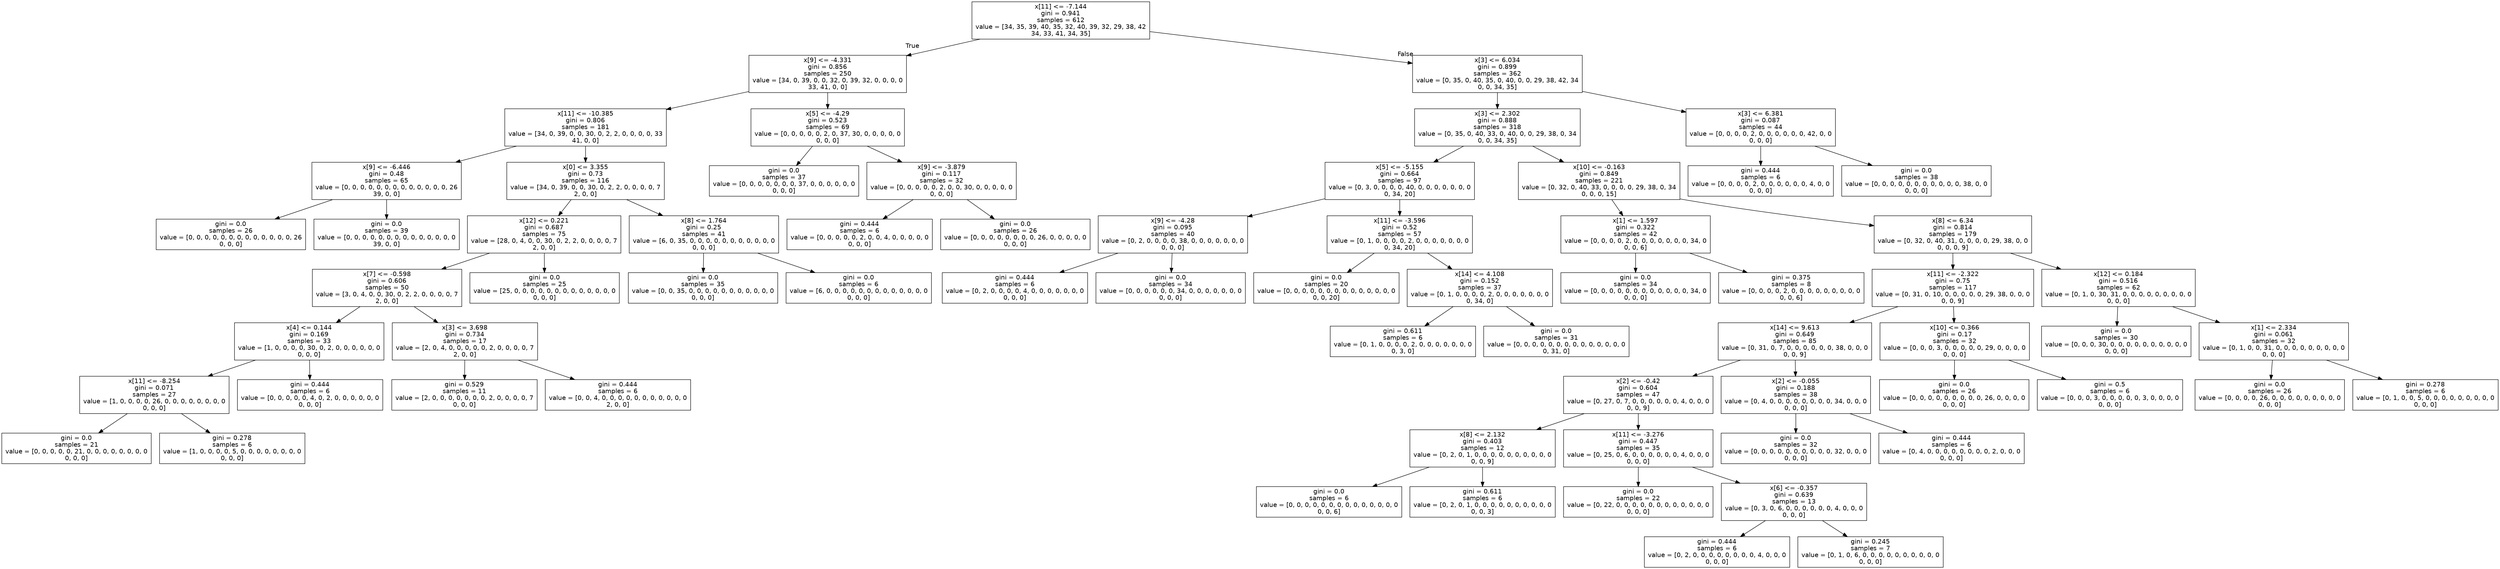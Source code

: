 digraph Tree {
node [shape=box, fontname="helvetica"] ;
edge [fontname="helvetica"] ;
0 [label="x[11] <= -7.144\ngini = 0.941\nsamples = 612\nvalue = [34, 35, 39, 40, 35, 32, 40, 39, 32, 29, 38, 42\n34, 33, 41, 34, 35]"] ;
1 [label="x[9] <= -4.331\ngini = 0.856\nsamples = 250\nvalue = [34, 0, 39, 0, 0, 32, 0, 39, 32, 0, 0, 0, 0\n33, 41, 0, 0]"] ;
0 -> 1 [labeldistance=2.5, labelangle=45, headlabel="True"] ;
2 [label="x[11] <= -10.385\ngini = 0.806\nsamples = 181\nvalue = [34, 0, 39, 0, 0, 30, 0, 2, 2, 0, 0, 0, 0, 33\n41, 0, 0]"] ;
1 -> 2 ;
3 [label="x[9] <= -6.446\ngini = 0.48\nsamples = 65\nvalue = [0, 0, 0, 0, 0, 0, 0, 0, 0, 0, 0, 0, 0, 26\n39, 0, 0]"] ;
2 -> 3 ;
4 [label="gini = 0.0\nsamples = 26\nvalue = [0, 0, 0, 0, 0, 0, 0, 0, 0, 0, 0, 0, 0, 26\n0, 0, 0]"] ;
3 -> 4 ;
5 [label="gini = 0.0\nsamples = 39\nvalue = [0, 0, 0, 0, 0, 0, 0, 0, 0, 0, 0, 0, 0, 0\n39, 0, 0]"] ;
3 -> 5 ;
6 [label="x[0] <= 3.355\ngini = 0.73\nsamples = 116\nvalue = [34, 0, 39, 0, 0, 30, 0, 2, 2, 0, 0, 0, 0, 7\n2, 0, 0]"] ;
2 -> 6 ;
7 [label="x[12] <= 0.221\ngini = 0.687\nsamples = 75\nvalue = [28, 0, 4, 0, 0, 30, 0, 2, 2, 0, 0, 0, 0, 7\n2, 0, 0]"] ;
6 -> 7 ;
8 [label="x[7] <= -0.598\ngini = 0.606\nsamples = 50\nvalue = [3, 0, 4, 0, 0, 30, 0, 2, 2, 0, 0, 0, 0, 7\n2, 0, 0]"] ;
7 -> 8 ;
9 [label="x[4] <= 0.144\ngini = 0.169\nsamples = 33\nvalue = [1, 0, 0, 0, 0, 30, 0, 2, 0, 0, 0, 0, 0, 0\n0, 0, 0]"] ;
8 -> 9 ;
10 [label="x[11] <= -8.254\ngini = 0.071\nsamples = 27\nvalue = [1, 0, 0, 0, 0, 26, 0, 0, 0, 0, 0, 0, 0, 0\n0, 0, 0]"] ;
9 -> 10 ;
11 [label="gini = 0.0\nsamples = 21\nvalue = [0, 0, 0, 0, 0, 21, 0, 0, 0, 0, 0, 0, 0, 0\n0, 0, 0]"] ;
10 -> 11 ;
12 [label="gini = 0.278\nsamples = 6\nvalue = [1, 0, 0, 0, 0, 5, 0, 0, 0, 0, 0, 0, 0, 0\n0, 0, 0]"] ;
10 -> 12 ;
13 [label="gini = 0.444\nsamples = 6\nvalue = [0, 0, 0, 0, 0, 4, 0, 2, 0, 0, 0, 0, 0, 0\n0, 0, 0]"] ;
9 -> 13 ;
14 [label="x[3] <= 3.698\ngini = 0.734\nsamples = 17\nvalue = [2, 0, 4, 0, 0, 0, 0, 0, 2, 0, 0, 0, 0, 7\n2, 0, 0]"] ;
8 -> 14 ;
15 [label="gini = 0.529\nsamples = 11\nvalue = [2, 0, 0, 0, 0, 0, 0, 0, 2, 0, 0, 0, 0, 7\n0, 0, 0]"] ;
14 -> 15 ;
16 [label="gini = 0.444\nsamples = 6\nvalue = [0, 0, 4, 0, 0, 0, 0, 0, 0, 0, 0, 0, 0, 0\n2, 0, 0]"] ;
14 -> 16 ;
17 [label="gini = 0.0\nsamples = 25\nvalue = [25, 0, 0, 0, 0, 0, 0, 0, 0, 0, 0, 0, 0, 0\n0, 0, 0]"] ;
7 -> 17 ;
18 [label="x[8] <= 1.764\ngini = 0.25\nsamples = 41\nvalue = [6, 0, 35, 0, 0, 0, 0, 0, 0, 0, 0, 0, 0, 0\n0, 0, 0]"] ;
6 -> 18 ;
19 [label="gini = 0.0\nsamples = 35\nvalue = [0, 0, 35, 0, 0, 0, 0, 0, 0, 0, 0, 0, 0, 0\n0, 0, 0]"] ;
18 -> 19 ;
20 [label="gini = 0.0\nsamples = 6\nvalue = [6, 0, 0, 0, 0, 0, 0, 0, 0, 0, 0, 0, 0, 0\n0, 0, 0]"] ;
18 -> 20 ;
21 [label="x[5] <= -4.29\ngini = 0.523\nsamples = 69\nvalue = [0, 0, 0, 0, 0, 2, 0, 37, 30, 0, 0, 0, 0, 0\n0, 0, 0]"] ;
1 -> 21 ;
22 [label="gini = 0.0\nsamples = 37\nvalue = [0, 0, 0, 0, 0, 0, 0, 37, 0, 0, 0, 0, 0, 0\n0, 0, 0]"] ;
21 -> 22 ;
23 [label="x[9] <= -3.879\ngini = 0.117\nsamples = 32\nvalue = [0, 0, 0, 0, 0, 2, 0, 0, 30, 0, 0, 0, 0, 0\n0, 0, 0]"] ;
21 -> 23 ;
24 [label="gini = 0.444\nsamples = 6\nvalue = [0, 0, 0, 0, 0, 2, 0, 0, 4, 0, 0, 0, 0, 0\n0, 0, 0]"] ;
23 -> 24 ;
25 [label="gini = 0.0\nsamples = 26\nvalue = [0, 0, 0, 0, 0, 0, 0, 0, 26, 0, 0, 0, 0, 0\n0, 0, 0]"] ;
23 -> 25 ;
26 [label="x[3] <= 6.034\ngini = 0.899\nsamples = 362\nvalue = [0, 35, 0, 40, 35, 0, 40, 0, 0, 29, 38, 42, 34\n0, 0, 34, 35]"] ;
0 -> 26 [labeldistance=2.5, labelangle=-45, headlabel="False"] ;
27 [label="x[3] <= 2.302\ngini = 0.888\nsamples = 318\nvalue = [0, 35, 0, 40, 33, 0, 40, 0, 0, 29, 38, 0, 34\n0, 0, 34, 35]"] ;
26 -> 27 ;
28 [label="x[5] <= -5.155\ngini = 0.664\nsamples = 97\nvalue = [0, 3, 0, 0, 0, 0, 40, 0, 0, 0, 0, 0, 0, 0\n0, 34, 20]"] ;
27 -> 28 ;
29 [label="x[9] <= -4.28\ngini = 0.095\nsamples = 40\nvalue = [0, 2, 0, 0, 0, 0, 38, 0, 0, 0, 0, 0, 0, 0\n0, 0, 0]"] ;
28 -> 29 ;
30 [label="gini = 0.444\nsamples = 6\nvalue = [0, 2, 0, 0, 0, 0, 4, 0, 0, 0, 0, 0, 0, 0\n0, 0, 0]"] ;
29 -> 30 ;
31 [label="gini = 0.0\nsamples = 34\nvalue = [0, 0, 0, 0, 0, 0, 34, 0, 0, 0, 0, 0, 0, 0\n0, 0, 0]"] ;
29 -> 31 ;
32 [label="x[11] <= -3.596\ngini = 0.52\nsamples = 57\nvalue = [0, 1, 0, 0, 0, 0, 2, 0, 0, 0, 0, 0, 0, 0\n0, 34, 20]"] ;
28 -> 32 ;
33 [label="gini = 0.0\nsamples = 20\nvalue = [0, 0, 0, 0, 0, 0, 0, 0, 0, 0, 0, 0, 0, 0\n0, 0, 20]"] ;
32 -> 33 ;
34 [label="x[14] <= 4.108\ngini = 0.152\nsamples = 37\nvalue = [0, 1, 0, 0, 0, 0, 2, 0, 0, 0, 0, 0, 0, 0\n0, 34, 0]"] ;
32 -> 34 ;
35 [label="gini = 0.611\nsamples = 6\nvalue = [0, 1, 0, 0, 0, 0, 2, 0, 0, 0, 0, 0, 0, 0\n0, 3, 0]"] ;
34 -> 35 ;
36 [label="gini = 0.0\nsamples = 31\nvalue = [0, 0, 0, 0, 0, 0, 0, 0, 0, 0, 0, 0, 0, 0\n0, 31, 0]"] ;
34 -> 36 ;
37 [label="x[10] <= -0.163\ngini = 0.849\nsamples = 221\nvalue = [0, 32, 0, 40, 33, 0, 0, 0, 0, 29, 38, 0, 34\n0, 0, 0, 15]"] ;
27 -> 37 ;
38 [label="x[1] <= 1.597\ngini = 0.322\nsamples = 42\nvalue = [0, 0, 0, 0, 2, 0, 0, 0, 0, 0, 0, 0, 34, 0\n0, 0, 6]"] ;
37 -> 38 ;
39 [label="gini = 0.0\nsamples = 34\nvalue = [0, 0, 0, 0, 0, 0, 0, 0, 0, 0, 0, 0, 34, 0\n0, 0, 0]"] ;
38 -> 39 ;
40 [label="gini = 0.375\nsamples = 8\nvalue = [0, 0, 0, 0, 2, 0, 0, 0, 0, 0, 0, 0, 0, 0\n0, 0, 6]"] ;
38 -> 40 ;
41 [label="x[8] <= 6.34\ngini = 0.814\nsamples = 179\nvalue = [0, 32, 0, 40, 31, 0, 0, 0, 0, 29, 38, 0, 0\n0, 0, 0, 9]"] ;
37 -> 41 ;
42 [label="x[11] <= -2.322\ngini = 0.75\nsamples = 117\nvalue = [0, 31, 0, 10, 0, 0, 0, 0, 0, 29, 38, 0, 0, 0\n0, 0, 9]"] ;
41 -> 42 ;
43 [label="x[14] <= 9.613\ngini = 0.649\nsamples = 85\nvalue = [0, 31, 0, 7, 0, 0, 0, 0, 0, 0, 38, 0, 0, 0\n0, 0, 9]"] ;
42 -> 43 ;
44 [label="x[2] <= -0.42\ngini = 0.604\nsamples = 47\nvalue = [0, 27, 0, 7, 0, 0, 0, 0, 0, 0, 4, 0, 0, 0\n0, 0, 9]"] ;
43 -> 44 ;
45 [label="x[8] <= 2.132\ngini = 0.403\nsamples = 12\nvalue = [0, 2, 0, 1, 0, 0, 0, 0, 0, 0, 0, 0, 0, 0\n0, 0, 9]"] ;
44 -> 45 ;
46 [label="gini = 0.0\nsamples = 6\nvalue = [0, 0, 0, 0, 0, 0, 0, 0, 0, 0, 0, 0, 0, 0\n0, 0, 6]"] ;
45 -> 46 ;
47 [label="gini = 0.611\nsamples = 6\nvalue = [0, 2, 0, 1, 0, 0, 0, 0, 0, 0, 0, 0, 0, 0\n0, 0, 3]"] ;
45 -> 47 ;
48 [label="x[11] <= -3.276\ngini = 0.447\nsamples = 35\nvalue = [0, 25, 0, 6, 0, 0, 0, 0, 0, 0, 4, 0, 0, 0\n0, 0, 0]"] ;
44 -> 48 ;
49 [label="gini = 0.0\nsamples = 22\nvalue = [0, 22, 0, 0, 0, 0, 0, 0, 0, 0, 0, 0, 0, 0\n0, 0, 0]"] ;
48 -> 49 ;
50 [label="x[6] <= -0.357\ngini = 0.639\nsamples = 13\nvalue = [0, 3, 0, 6, 0, 0, 0, 0, 0, 0, 4, 0, 0, 0\n0, 0, 0]"] ;
48 -> 50 ;
51 [label="gini = 0.444\nsamples = 6\nvalue = [0, 2, 0, 0, 0, 0, 0, 0, 0, 0, 4, 0, 0, 0\n0, 0, 0]"] ;
50 -> 51 ;
52 [label="gini = 0.245\nsamples = 7\nvalue = [0, 1, 0, 6, 0, 0, 0, 0, 0, 0, 0, 0, 0, 0\n0, 0, 0]"] ;
50 -> 52 ;
53 [label="x[2] <= -0.055\ngini = 0.188\nsamples = 38\nvalue = [0, 4, 0, 0, 0, 0, 0, 0, 0, 0, 34, 0, 0, 0\n0, 0, 0]"] ;
43 -> 53 ;
54 [label="gini = 0.0\nsamples = 32\nvalue = [0, 0, 0, 0, 0, 0, 0, 0, 0, 0, 32, 0, 0, 0\n0, 0, 0]"] ;
53 -> 54 ;
55 [label="gini = 0.444\nsamples = 6\nvalue = [0, 4, 0, 0, 0, 0, 0, 0, 0, 0, 2, 0, 0, 0\n0, 0, 0]"] ;
53 -> 55 ;
56 [label="x[10] <= 0.366\ngini = 0.17\nsamples = 32\nvalue = [0, 0, 0, 3, 0, 0, 0, 0, 0, 29, 0, 0, 0, 0\n0, 0, 0]"] ;
42 -> 56 ;
57 [label="gini = 0.0\nsamples = 26\nvalue = [0, 0, 0, 0, 0, 0, 0, 0, 0, 26, 0, 0, 0, 0\n0, 0, 0]"] ;
56 -> 57 ;
58 [label="gini = 0.5\nsamples = 6\nvalue = [0, 0, 0, 3, 0, 0, 0, 0, 0, 3, 0, 0, 0, 0\n0, 0, 0]"] ;
56 -> 58 ;
59 [label="x[12] <= 0.184\ngini = 0.516\nsamples = 62\nvalue = [0, 1, 0, 30, 31, 0, 0, 0, 0, 0, 0, 0, 0, 0\n0, 0, 0]"] ;
41 -> 59 ;
60 [label="gini = 0.0\nsamples = 30\nvalue = [0, 0, 0, 30, 0, 0, 0, 0, 0, 0, 0, 0, 0, 0\n0, 0, 0]"] ;
59 -> 60 ;
61 [label="x[1] <= 2.334\ngini = 0.061\nsamples = 32\nvalue = [0, 1, 0, 0, 31, 0, 0, 0, 0, 0, 0, 0, 0, 0\n0, 0, 0]"] ;
59 -> 61 ;
62 [label="gini = 0.0\nsamples = 26\nvalue = [0, 0, 0, 0, 26, 0, 0, 0, 0, 0, 0, 0, 0, 0\n0, 0, 0]"] ;
61 -> 62 ;
63 [label="gini = 0.278\nsamples = 6\nvalue = [0, 1, 0, 0, 5, 0, 0, 0, 0, 0, 0, 0, 0, 0\n0, 0, 0]"] ;
61 -> 63 ;
64 [label="x[3] <= 6.381\ngini = 0.087\nsamples = 44\nvalue = [0, 0, 0, 0, 2, 0, 0, 0, 0, 0, 0, 42, 0, 0\n0, 0, 0]"] ;
26 -> 64 ;
65 [label="gini = 0.444\nsamples = 6\nvalue = [0, 0, 0, 0, 2, 0, 0, 0, 0, 0, 0, 4, 0, 0\n0, 0, 0]"] ;
64 -> 65 ;
66 [label="gini = 0.0\nsamples = 38\nvalue = [0, 0, 0, 0, 0, 0, 0, 0, 0, 0, 0, 38, 0, 0\n0, 0, 0]"] ;
64 -> 66 ;
}